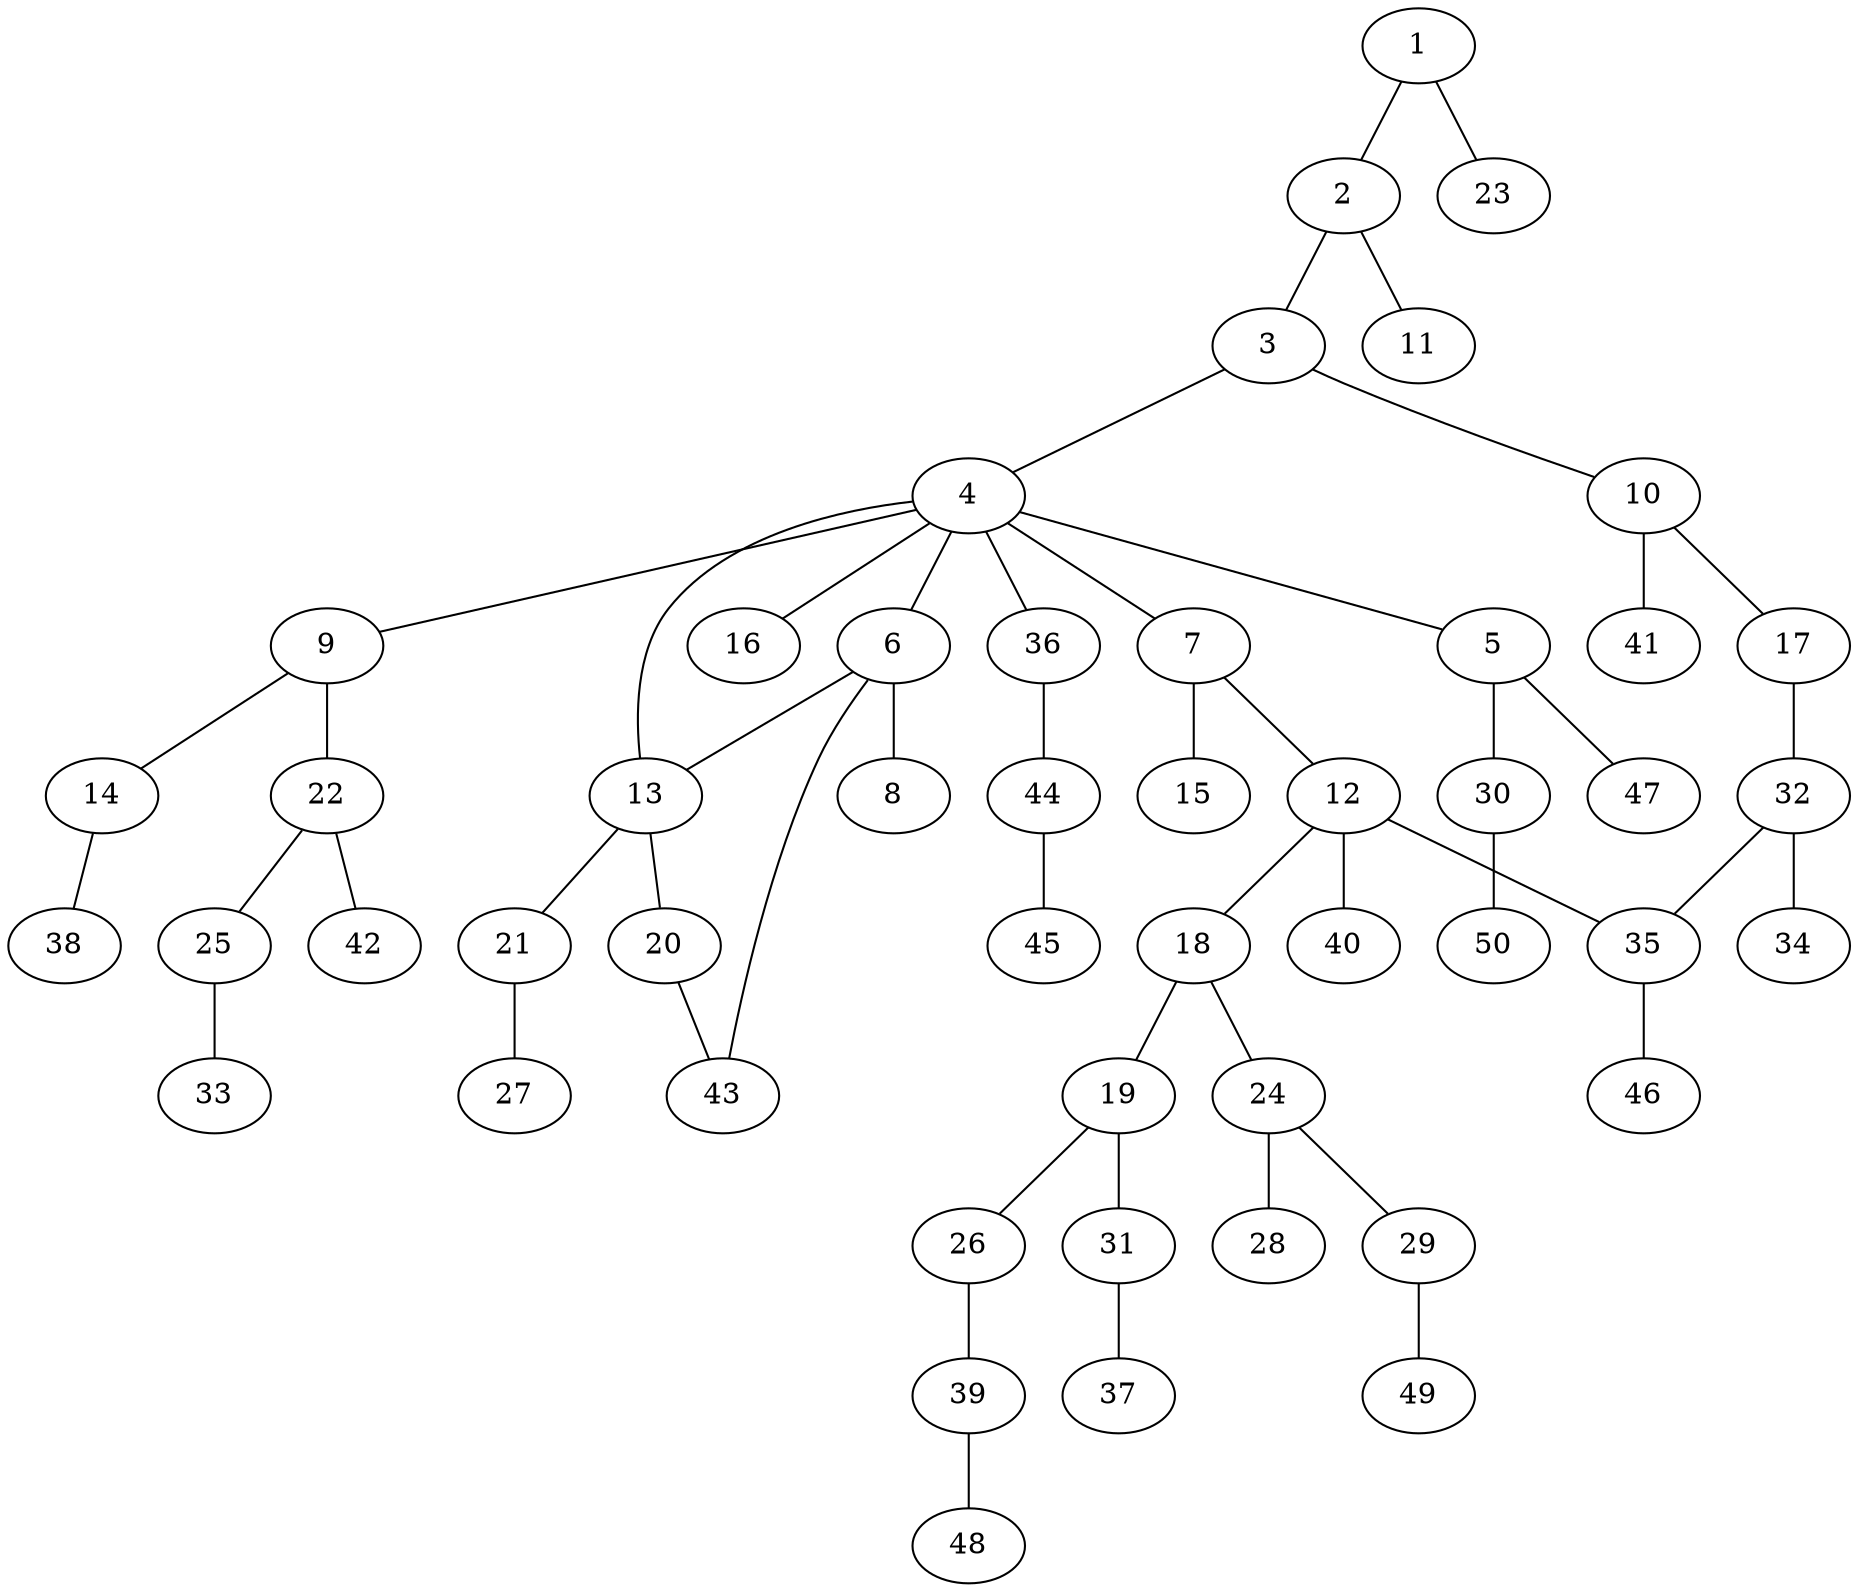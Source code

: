graph graphname {1--2
1--23
2--3
2--11
3--4
3--10
4--5
4--6
4--7
4--9
4--13
4--16
4--36
5--30
5--47
6--8
6--13
6--43
7--12
7--15
9--14
9--22
10--17
10--41
12--18
12--35
12--40
13--20
13--21
14--38
17--32
18--19
18--24
19--26
19--31
20--43
21--27
22--25
22--42
24--28
24--29
25--33
26--39
29--49
30--50
31--37
32--34
32--35
35--46
36--44
39--48
44--45
}